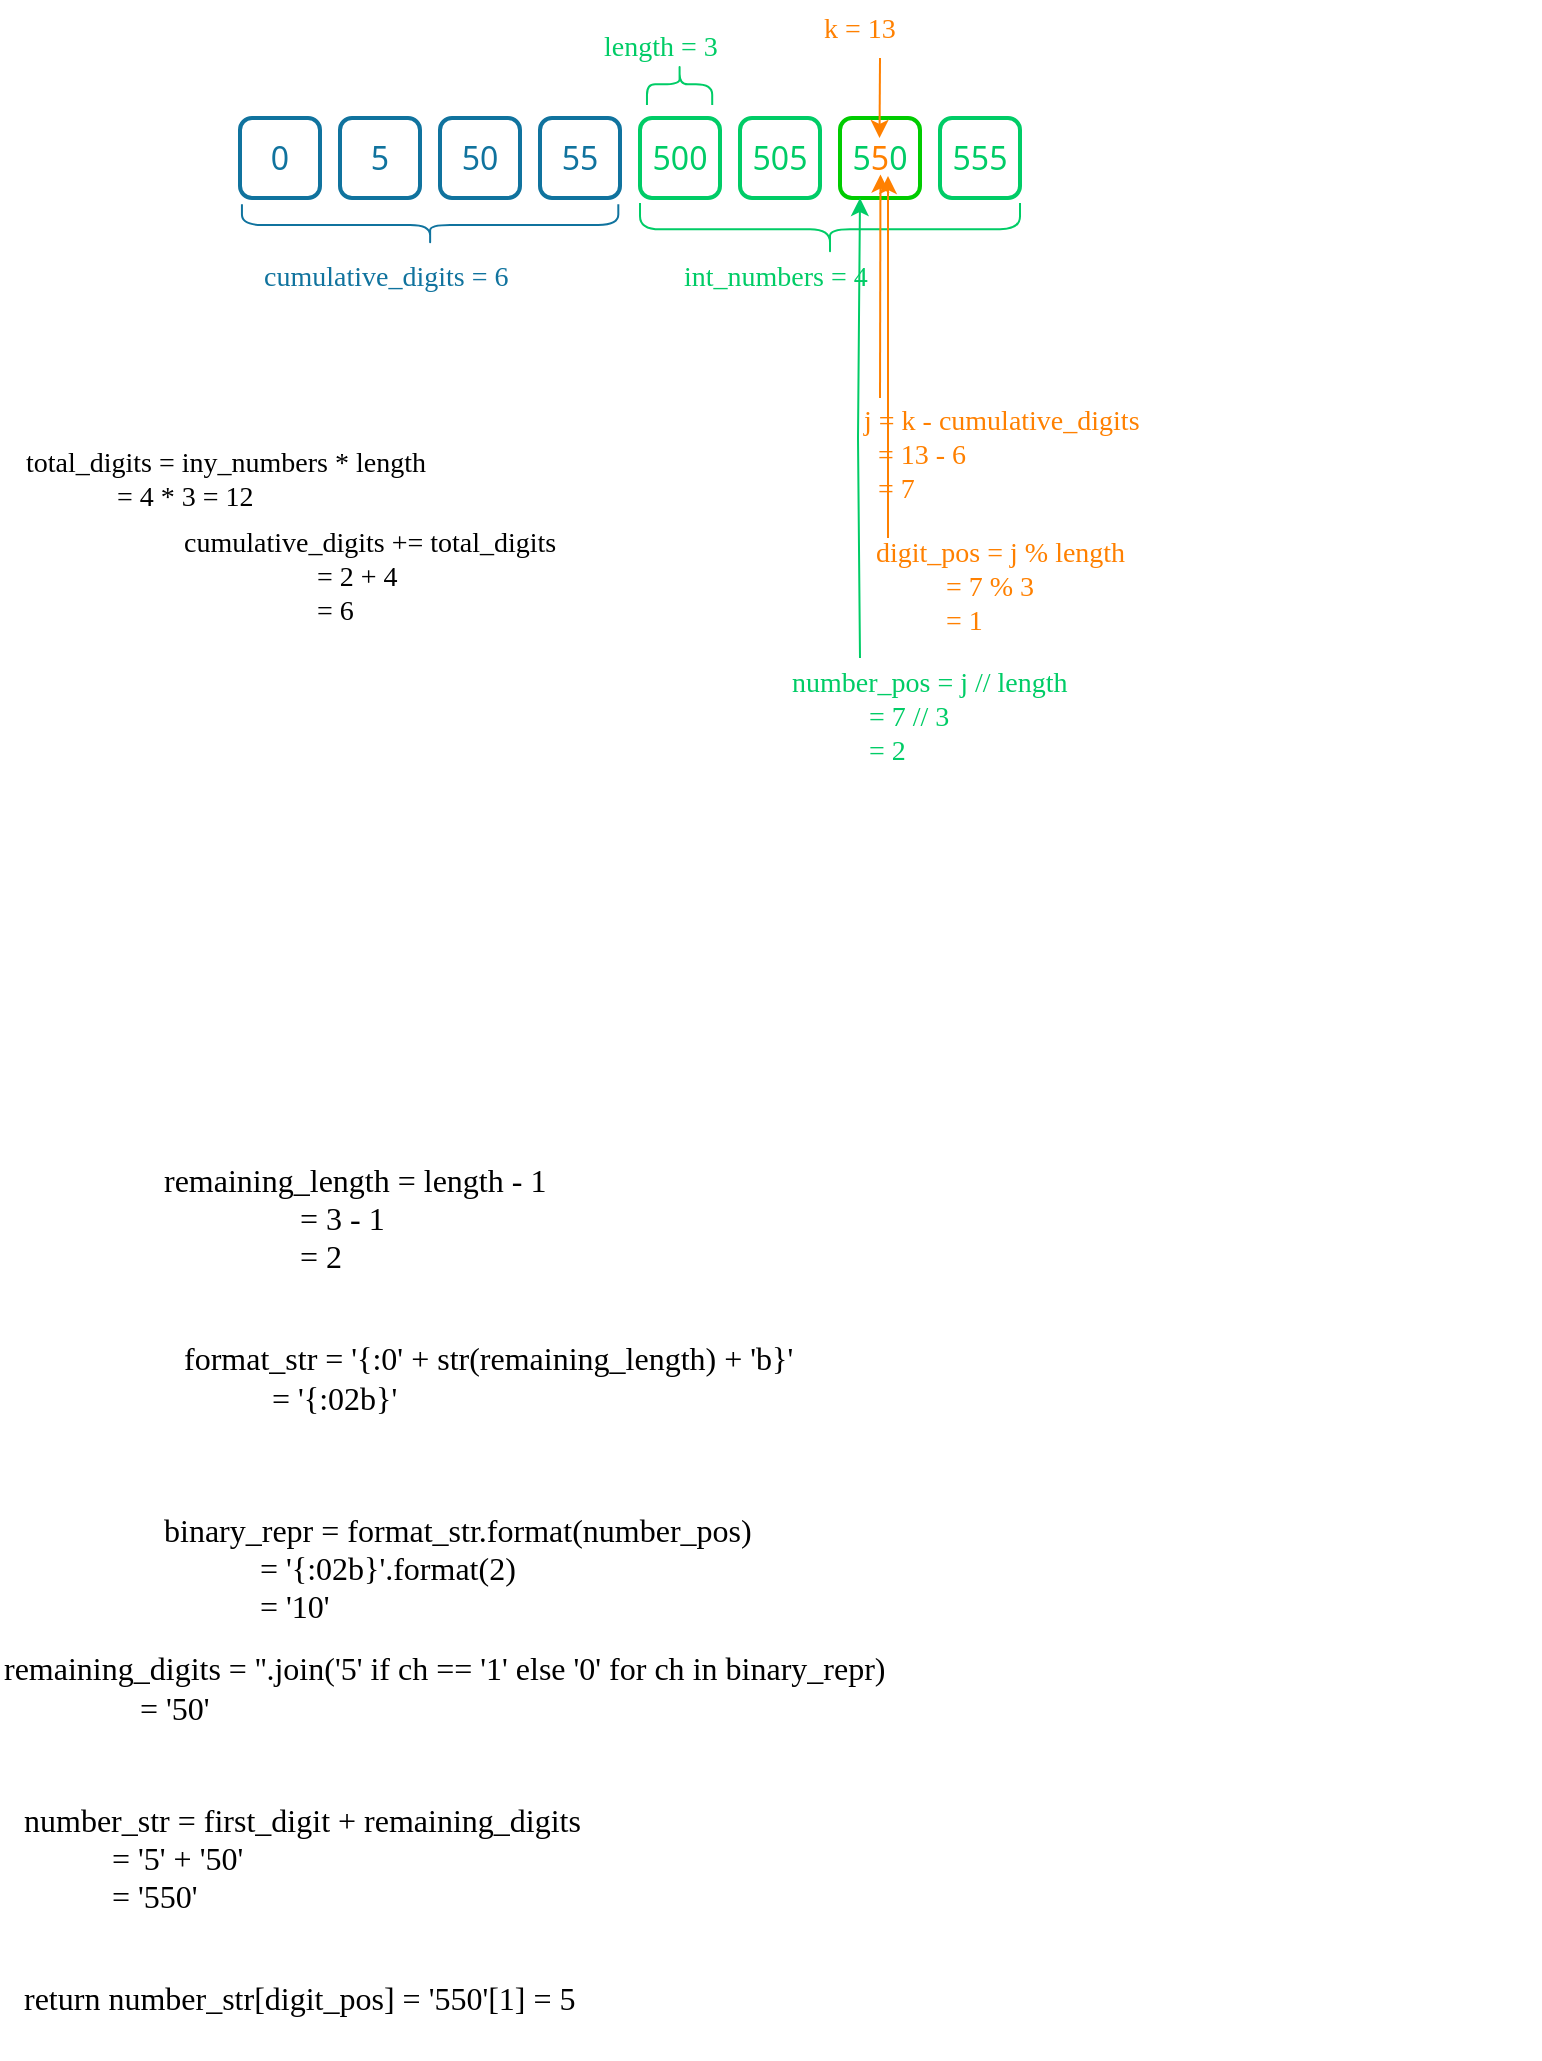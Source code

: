 <mxfile version="24.7.17">
  <diagram name="Page-1" id="QABezFPY2PSFlfv_b6nA">
    <mxGraphModel dx="593" dy="429" grid="1" gridSize="10" guides="1" tooltips="1" connect="1" arrows="1" fold="1" page="1" pageScale="1" pageWidth="980" pageHeight="690" math="0" shadow="0">
      <root>
        <mxCell id="0" />
        <mxCell id="1" parent="0" />
        <mxCell id="a2ng52w89DH8CtQDDg0A-1" value="0" style="rounded=1;whiteSpace=wrap;html=1;fontFamily=Noto Sans;fontSource=https%3A%2F%2Ffonts.googleapis.com%2Fcss%3Ffamily%3DNoto%2BSans;fontSize=16;fillColor=none;strokeColor=#10739E;fontColor=#10739E;strokeWidth=2;" vertex="1" parent="1">
          <mxGeometry x="200" y="280" width="40" height="40" as="geometry" />
        </mxCell>
        <mxCell id="a2ng52w89DH8CtQDDg0A-2" value="5" style="rounded=1;whiteSpace=wrap;html=1;fontFamily=Noto Sans;fontSource=https%3A%2F%2Ffonts.googleapis.com%2Fcss%3Ffamily%3DNoto%2BSans;fontSize=16;fillColor=none;strokeColor=#10739E;fontColor=#10739E;strokeWidth=2;" vertex="1" parent="1">
          <mxGeometry x="250" y="280" width="40" height="40" as="geometry" />
        </mxCell>
        <mxCell id="a2ng52w89DH8CtQDDg0A-3" value="50" style="rounded=1;whiteSpace=wrap;html=1;fontFamily=Noto Sans;fontSource=https%3A%2F%2Ffonts.googleapis.com%2Fcss%3Ffamily%3DNoto%2BSans;fontSize=16;fillColor=none;strokeColor=#10739E;fontColor=#10739E;strokeWidth=2;" vertex="1" parent="1">
          <mxGeometry x="300" y="280" width="40" height="40" as="geometry" />
        </mxCell>
        <mxCell id="a2ng52w89DH8CtQDDg0A-4" value="55" style="rounded=1;whiteSpace=wrap;html=1;fontFamily=Noto Sans;fontSource=https%3A%2F%2Ffonts.googleapis.com%2Fcss%3Ffamily%3DNoto%2BSans;fontSize=16;fillColor=none;strokeColor=#10739E;fontColor=#10739E;strokeWidth=2;" vertex="1" parent="1">
          <mxGeometry x="350" y="280" width="40" height="40" as="geometry" />
        </mxCell>
        <mxCell id="a2ng52w89DH8CtQDDg0A-5" value="500" style="rounded=1;whiteSpace=wrap;html=1;fontFamily=Noto Sans;fontSource=https%3A%2F%2Ffonts.googleapis.com%2Fcss%3Ffamily%3DNoto%2BSans;fontSize=16;fillColor=none;strokeColor=#00CC66;fontColor=#00CC66;strokeWidth=2;" vertex="1" parent="1">
          <mxGeometry x="400" y="280" width="40" height="40" as="geometry" />
        </mxCell>
        <mxCell id="a2ng52w89DH8CtQDDg0A-6" value="505" style="rounded=1;whiteSpace=wrap;html=1;fontFamily=Noto Sans;fontSource=https%3A%2F%2Ffonts.googleapis.com%2Fcss%3Ffamily%3DNoto%2BSans;fontSize=16;fillColor=none;strokeColor=#00CC66;fontColor=#00CC66;strokeWidth=2;" vertex="1" parent="1">
          <mxGeometry x="450" y="280" width="40" height="40" as="geometry" />
        </mxCell>
        <mxCell id="a2ng52w89DH8CtQDDg0A-7" value="&lt;font color=&quot;#00cc66&quot;&gt;5&lt;/font&gt;&lt;font color=&quot;#ff8000&quot;&gt;5&lt;/font&gt;&lt;font color=&quot;#00cc66&quot;&gt;0&lt;/font&gt;" style="rounded=1;whiteSpace=wrap;html=1;fontFamily=Noto Sans;fontSource=https%3A%2F%2Ffonts.googleapis.com%2Fcss%3Ffamily%3DNoto%2BSans;fontSize=16;fillColor=none;strokeColor=#00CC00;fontColor=#10739E;strokeWidth=2;" vertex="1" parent="1">
          <mxGeometry x="500" y="280" width="40" height="40" as="geometry" />
        </mxCell>
        <mxCell id="a2ng52w89DH8CtQDDg0A-8" value="555" style="rounded=1;whiteSpace=wrap;html=1;fontFamily=Noto Sans;fontSource=https%3A%2F%2Ffonts.googleapis.com%2Fcss%3Ffamily%3DNoto%2BSans;fontSize=16;fillColor=none;strokeColor=#00CC66;fontColor=#00CC66;strokeWidth=2;" vertex="1" parent="1">
          <mxGeometry x="550" y="280" width="40" height="40" as="geometry" />
        </mxCell>
        <mxCell id="a2ng52w89DH8CtQDDg0A-12" value="k = 13" style="text;html=1;align=left;verticalAlign=middle;whiteSpace=wrap;rounded=0;fontFamily=consolas;fontSize=14;fontColor=#FF8000;" vertex="1" parent="1">
          <mxGeometry x="490" y="221.09" width="60" height="30" as="geometry" />
        </mxCell>
        <mxCell id="a2ng52w89DH8CtQDDg0A-13" value="cumulative_digits += total_digits&lt;div style=&quot;font-size: 14px;&quot;&gt;&amp;nbsp; &amp;nbsp; &amp;nbsp; &amp;nbsp; &amp;nbsp; &amp;nbsp; &amp;nbsp; &amp;nbsp; &amp;nbsp; &amp;nbsp;= 2 + 4&lt;/div&gt;&lt;div style=&quot;font-size: 14px;&quot;&gt;&amp;nbsp; &amp;nbsp; &amp;nbsp; &amp;nbsp; &amp;nbsp; &amp;nbsp; &amp;nbsp; &amp;nbsp; &amp;nbsp; &amp;nbsp;= 6&lt;/div&gt;" style="text;html=1;align=left;verticalAlign=middle;whiteSpace=wrap;rounded=0;fontFamily=consolas;fontSize=14;movable=1;resizable=1;rotatable=1;deletable=1;editable=1;locked=0;connectable=1;" vertex="1" parent="1">
          <mxGeometry x="170" y="480" width="380" height="60" as="geometry" />
        </mxCell>
        <mxCell id="a2ng52w89DH8CtQDDg0A-14" value="length = 3" style="text;html=1;align=left;verticalAlign=middle;whiteSpace=wrap;rounded=0;fontFamily=consolas;fontSize=14;fontColor=#00CC66;" vertex="1" parent="1">
          <mxGeometry x="379.79" y="230" width="80" height="30" as="geometry" />
        </mxCell>
        <mxCell id="a2ng52w89DH8CtQDDg0A-15" value="int_numbers = 4" style="text;html=1;align=left;verticalAlign=middle;whiteSpace=wrap;rounded=0;fontFamily=consolas;fontSize=14;fontColor=#00CC66;" vertex="1" parent="1">
          <mxGeometry x="420" y="345" width="130" height="30" as="geometry" />
        </mxCell>
        <mxCell id="a2ng52w89DH8CtQDDg0A-16" value="" style="shape=curlyBracket;whiteSpace=wrap;html=1;rounded=1;labelPosition=left;verticalLabelPosition=middle;align=right;verticalAlign=middle;rotation=-90;size=0.5;perimeterSpacing=0;strokeColor=#00CC66;" vertex="1" parent="1">
          <mxGeometry x="481.88" y="240.63" width="26.25" height="190" as="geometry" />
        </mxCell>
        <mxCell id="a2ng52w89DH8CtQDDg0A-17" value="total_digits = iny_numbers * length&lt;div style=&quot;font-size: 14px;&quot;&gt;&lt;span style=&quot;background-color: initial; font-size: 14px;&quot;&gt;&amp;nbsp; &amp;nbsp; &amp;nbsp; &amp;nbsp; &amp;nbsp; &amp;nbsp; &amp;nbsp;= 4 * 3 = 12&lt;/span&gt;&lt;/div&gt;" style="text;html=1;align=left;verticalAlign=middle;whiteSpace=wrap;rounded=0;fontFamily=consolas;fontSize=14;spacing=3;spacingTop=4;" vertex="1" parent="1">
          <mxGeometry x="90" y="438.75" width="320" height="40" as="geometry" />
        </mxCell>
        <mxCell id="a2ng52w89DH8CtQDDg0A-18" value="" style="endArrow=classic;html=1;rounded=0;entryX=0.5;entryY=0.25;entryDx=0;entryDy=0;entryPerimeter=0;strokeColor=#FF8000;" edge="1" parent="1">
          <mxGeometry width="50" height="50" relative="1" as="geometry">
            <mxPoint x="520" y="250" as="sourcePoint" />
            <mxPoint x="519.76" y="290" as="targetPoint" />
          </mxGeometry>
        </mxCell>
        <mxCell id="a2ng52w89DH8CtQDDg0A-19" value="j = k - cumulative_digits&lt;div style=&quot;font-size: 14px;&quot;&gt;&amp;nbsp; = 13 - 6&lt;/div&gt;&lt;div style=&quot;font-size: 14px;&quot;&gt;&amp;nbsp; = 7&lt;br style=&quot;font-size: 14px;&quot;&gt;&lt;/div&gt;" style="text;html=1;align=left;verticalAlign=middle;whiteSpace=wrap;rounded=0;fontFamily=consolas;fontSize=14;movable=1;resizable=1;rotatable=1;deletable=1;editable=1;locked=0;connectable=1;fontColor=#FF8000;" vertex="1" parent="1">
          <mxGeometry x="510" y="418.75" width="200" height="60" as="geometry" />
        </mxCell>
        <mxCell id="a2ng52w89DH8CtQDDg0A-20" value="&lt;div style=&quot;font-size: 14px;&quot;&gt;number_pos = j // length&lt;/div&gt;&lt;div style=&quot;font-size: 14px;&quot;&gt;&amp;nbsp; &amp;nbsp; &amp;nbsp; &amp;nbsp; &amp;nbsp; &amp;nbsp;= 7 // 3&lt;/div&gt;&lt;div style=&quot;font-size: 14px;&quot;&gt;&amp;nbsp; &amp;nbsp; &amp;nbsp; &amp;nbsp; &amp;nbsp; &amp;nbsp;= 2&lt;/div&gt;" style="text;html=1;align=left;verticalAlign=middle;whiteSpace=wrap;rounded=0;fontFamily=consolas;fontSize=14;movable=1;resizable=1;rotatable=1;deletable=1;editable=1;locked=0;connectable=1;fontColor=#00CC66;" vertex="1" parent="1">
          <mxGeometry x="473.75" y="550" width="188.28" height="60" as="geometry" />
        </mxCell>
        <mxCell id="a2ng52w89DH8CtQDDg0A-21" value="&lt;div style=&quot;font-size: 14px;&quot;&gt;digit_pos = j % length&lt;/div&gt;&lt;div style=&quot;font-size: 14px;&quot;&gt;&amp;nbsp; &amp;nbsp; &amp;nbsp; &amp;nbsp; &amp;nbsp; = 7 % 3&lt;/div&gt;&lt;div style=&quot;font-size: 14px;&quot;&gt;&amp;nbsp; &amp;nbsp; &amp;nbsp; &amp;nbsp; &amp;nbsp; = 1&lt;/div&gt;" style="text;html=1;align=left;verticalAlign=middle;whiteSpace=wrap;rounded=0;fontFamily=consolas;fontSize=14;movable=1;resizable=1;rotatable=1;deletable=1;editable=1;locked=0;connectable=1;fontColor=#FF8000;" vertex="1" parent="1">
          <mxGeometry x="516.25" y="490" width="173.75" height="50" as="geometry" />
        </mxCell>
        <mxCell id="a2ng52w89DH8CtQDDg0A-22" value="&lt;div&gt;remaining_length = length - 1&lt;/div&gt;&lt;div&gt;&amp;nbsp; &amp;nbsp; &amp;nbsp; &amp;nbsp; &amp;nbsp; &amp;nbsp; &amp;nbsp; &amp;nbsp; &amp;nbsp;= 3 - 1&lt;/div&gt;&lt;div&gt;&amp;nbsp; &amp;nbsp; &amp;nbsp; &amp;nbsp; &amp;nbsp; &amp;nbsp; &amp;nbsp; &amp;nbsp; &amp;nbsp;= 2&lt;/div&gt;" style="text;html=1;align=left;verticalAlign=middle;whiteSpace=wrap;rounded=0;fontFamily=consolas;fontSize=16;movable=1;resizable=1;rotatable=1;deletable=1;editable=1;locked=0;connectable=1;" vertex="1" parent="1">
          <mxGeometry x="160" y="800" width="280" height="60" as="geometry" />
        </mxCell>
        <mxCell id="a2ng52w89DH8CtQDDg0A-23" value="format_str = &lt;span class=&quot;hljs-string&quot;&gt;&#39;{:0&#39;&lt;/span&gt; + &lt;span class=&quot;hljs-built_in&quot;&gt;str&lt;/span&gt;(remaining_length) + &lt;span class=&quot;hljs-string&quot;&gt;&#39;b}&#39;&lt;/span&gt;&lt;div&gt;&lt;span class=&quot;hljs-string&quot;&gt;&amp;nbsp; &amp;nbsp; &amp;nbsp; &amp;nbsp; &amp;nbsp; &amp;nbsp;= &#39;{:02b}&#39;&lt;/span&gt;&lt;/div&gt;" style="text;html=1;align=left;verticalAlign=middle;whiteSpace=wrap;rounded=0;fontFamily=consolas;fontSize=16;movable=1;resizable=1;rotatable=1;deletable=1;editable=1;locked=0;connectable=1;" vertex="1" parent="1">
          <mxGeometry x="170" y="880" width="440" height="60" as="geometry" />
        </mxCell>
        <mxCell id="a2ng52w89DH8CtQDDg0A-24" value="binary_repr = format_str.&lt;span class=&quot;hljs-built_in&quot;&gt;format&lt;/span&gt;(number_pos)&lt;br&gt;&lt;div&gt;&amp;nbsp; &amp;nbsp; &amp;nbsp; &amp;nbsp; &amp;nbsp; &amp;nbsp; =&amp;nbsp;&lt;span style=&quot;background-color: initial;&quot;&gt;&#39;{:02b}&#39;.format(2)&lt;/span&gt;&lt;/div&gt;&lt;div&gt;&lt;span style=&quot;background-color: initial;&quot;&gt;&amp;nbsp; &amp;nbsp; &amp;nbsp; &amp;nbsp; &amp;nbsp; &amp;nbsp; = &#39;10&#39;&lt;/span&gt;&lt;/div&gt;" style="text;html=1;align=left;verticalAlign=middle;whiteSpace=wrap;rounded=0;fontFamily=consolas;fontSize=16;movable=1;resizable=1;rotatable=1;deletable=1;editable=1;locked=0;connectable=1;" vertex="1" parent="1">
          <mxGeometry x="160" y="975" width="440" height="60" as="geometry" />
        </mxCell>
        <mxCell id="a2ng52w89DH8CtQDDg0A-25" value="remaining_digits = &lt;span class=&quot;hljs-string&quot;&gt;&#39;&#39;&lt;/span&gt;.join(&lt;span class=&quot;hljs-string&quot;&gt;&#39;5&#39;&lt;/span&gt; &lt;span class=&quot;hljs-keyword&quot;&gt;if&lt;/span&gt; ch == &lt;span class=&quot;hljs-string&quot;&gt;&#39;1&#39;&lt;/span&gt; &lt;span class=&quot;hljs-keyword&quot;&gt;else&lt;/span&gt; &lt;span class=&quot;hljs-string&quot;&gt;&#39;0&#39;&lt;/span&gt; &lt;span class=&quot;hljs-keyword&quot;&gt;for&lt;/span&gt; ch &lt;span class=&quot;hljs-keyword&quot;&gt;in&lt;/span&gt; binary_repr)&lt;div&gt;&amp;nbsp; &amp;nbsp; &amp;nbsp; &amp;nbsp; &amp;nbsp; &amp;nbsp; &amp;nbsp; &amp;nbsp; &amp;nbsp;= &#39;50&#39;&lt;/div&gt;" style="text;html=1;align=left;verticalAlign=middle;whiteSpace=wrap;rounded=0;fontFamily=consolas;fontSize=16;movable=1;resizable=1;rotatable=1;deletable=1;editable=1;locked=0;connectable=1;" vertex="1" parent="1">
          <mxGeometry x="80" y="1035" width="760" height="60" as="geometry" />
        </mxCell>
        <mxCell id="a2ng52w89DH8CtQDDg0A-26" value="number_str = first_digit + remaining_digits&lt;br&gt;&lt;div&gt;&amp;nbsp; &amp;nbsp; &amp;nbsp; &amp;nbsp; &amp;nbsp; &amp;nbsp;= &#39;5&#39; + &#39;50&#39;&lt;/div&gt;&lt;div&gt;&amp;nbsp; &amp;nbsp; &amp;nbsp; &amp;nbsp; &amp;nbsp; &amp;nbsp;= &#39;550&#39;&lt;/div&gt;" style="text;html=1;align=left;verticalAlign=middle;whiteSpace=wrap;rounded=0;fontFamily=consolas;fontSize=16;movable=1;resizable=1;rotatable=1;deletable=1;editable=1;locked=0;connectable=1;" vertex="1" parent="1">
          <mxGeometry x="90" y="1120" width="760" height="60" as="geometry" />
        </mxCell>
        <mxCell id="a2ng52w89DH8CtQDDg0A-27" value="&lt;span class=&quot;hljs-keyword&quot;&gt;return&lt;/span&gt; number_str[digit_pos] = &#39;550&#39;[1] = 5" style="text;html=1;align=left;verticalAlign=middle;whiteSpace=wrap;rounded=0;fontFamily=consolas;fontSize=16;movable=1;resizable=1;rotatable=1;deletable=1;editable=1;locked=0;connectable=1;" vertex="1" parent="1">
          <mxGeometry x="90" y="1190" width="760" height="60" as="geometry" />
        </mxCell>
        <mxCell id="a2ng52w89DH8CtQDDg0A-28" value="cumulative_digits =&amp;nbsp;&lt;span style=&quot;background-color: initial; font-size: 14px;&quot;&gt;6&lt;/span&gt;" style="text;html=1;align=left;verticalAlign=middle;whiteSpace=wrap;rounded=0;fontFamily=consolas;fontSize=14;movable=1;resizable=1;rotatable=1;deletable=1;editable=1;locked=0;connectable=1;fontColor=#10739E;" vertex="1" parent="1">
          <mxGeometry x="209.79" y="345" width="170" height="30" as="geometry" />
        </mxCell>
        <mxCell id="a2ng52w89DH8CtQDDg0A-29" value="" style="shape=curlyBracket;whiteSpace=wrap;html=1;rounded=1;labelPosition=left;verticalLabelPosition=middle;align=right;verticalAlign=middle;rotation=-90;size=0.5;perimeterSpacing=0;strokeColor=#10739E;" vertex="1" parent="1">
          <mxGeometry x="284.68" y="239.39" width="20.77" height="188.19" as="geometry" />
        </mxCell>
        <mxCell id="a2ng52w89DH8CtQDDg0A-30" value="" style="endArrow=classic;html=1;rounded=0;strokeColor=#FF8000;" edge="1" parent="1">
          <mxGeometry width="50" height="50" relative="1" as="geometry">
            <mxPoint x="520" y="420" as="sourcePoint" />
            <mxPoint x="520.231" y="308.28" as="targetPoint" />
          </mxGeometry>
        </mxCell>
        <mxCell id="a2ng52w89DH8CtQDDg0A-31" value="" style="shape=curlyBracket;whiteSpace=wrap;html=1;rounded=1;labelPosition=left;verticalLabelPosition=middle;align=right;verticalAlign=middle;rotation=90;size=0.5;perimeterSpacing=0;fontColor=#00CC66;strokeColor=#00CC66;" vertex="1" parent="1">
          <mxGeometry x="409.47" y="246.85" width="20.65" height="32.62" as="geometry" />
        </mxCell>
        <mxCell id="a2ng52w89DH8CtQDDg0A-32" value="" style="endArrow=classic;html=1;rounded=0;strokeColor=#FF8000;" edge="1" parent="1">
          <mxGeometry width="50" height="50" relative="1" as="geometry">
            <mxPoint x="524" y="490" as="sourcePoint" />
            <mxPoint x="524" y="309" as="targetPoint" />
          </mxGeometry>
        </mxCell>
        <mxCell id="a2ng52w89DH8CtQDDg0A-33" value="" style="endArrow=classic;html=1;rounded=0;strokeColor=#00CC66;entryX=0.25;entryY=1;entryDx=0;entryDy=0;" edge="1" parent="1" target="a2ng52w89DH8CtQDDg0A-7">
          <mxGeometry width="50" height="50" relative="1" as="geometry">
            <mxPoint x="510" y="550" as="sourcePoint" />
            <mxPoint x="509.46" y="330" as="targetPoint" />
            <Array as="points">
              <mxPoint x="509" y="440" />
            </Array>
          </mxGeometry>
        </mxCell>
      </root>
    </mxGraphModel>
  </diagram>
</mxfile>
